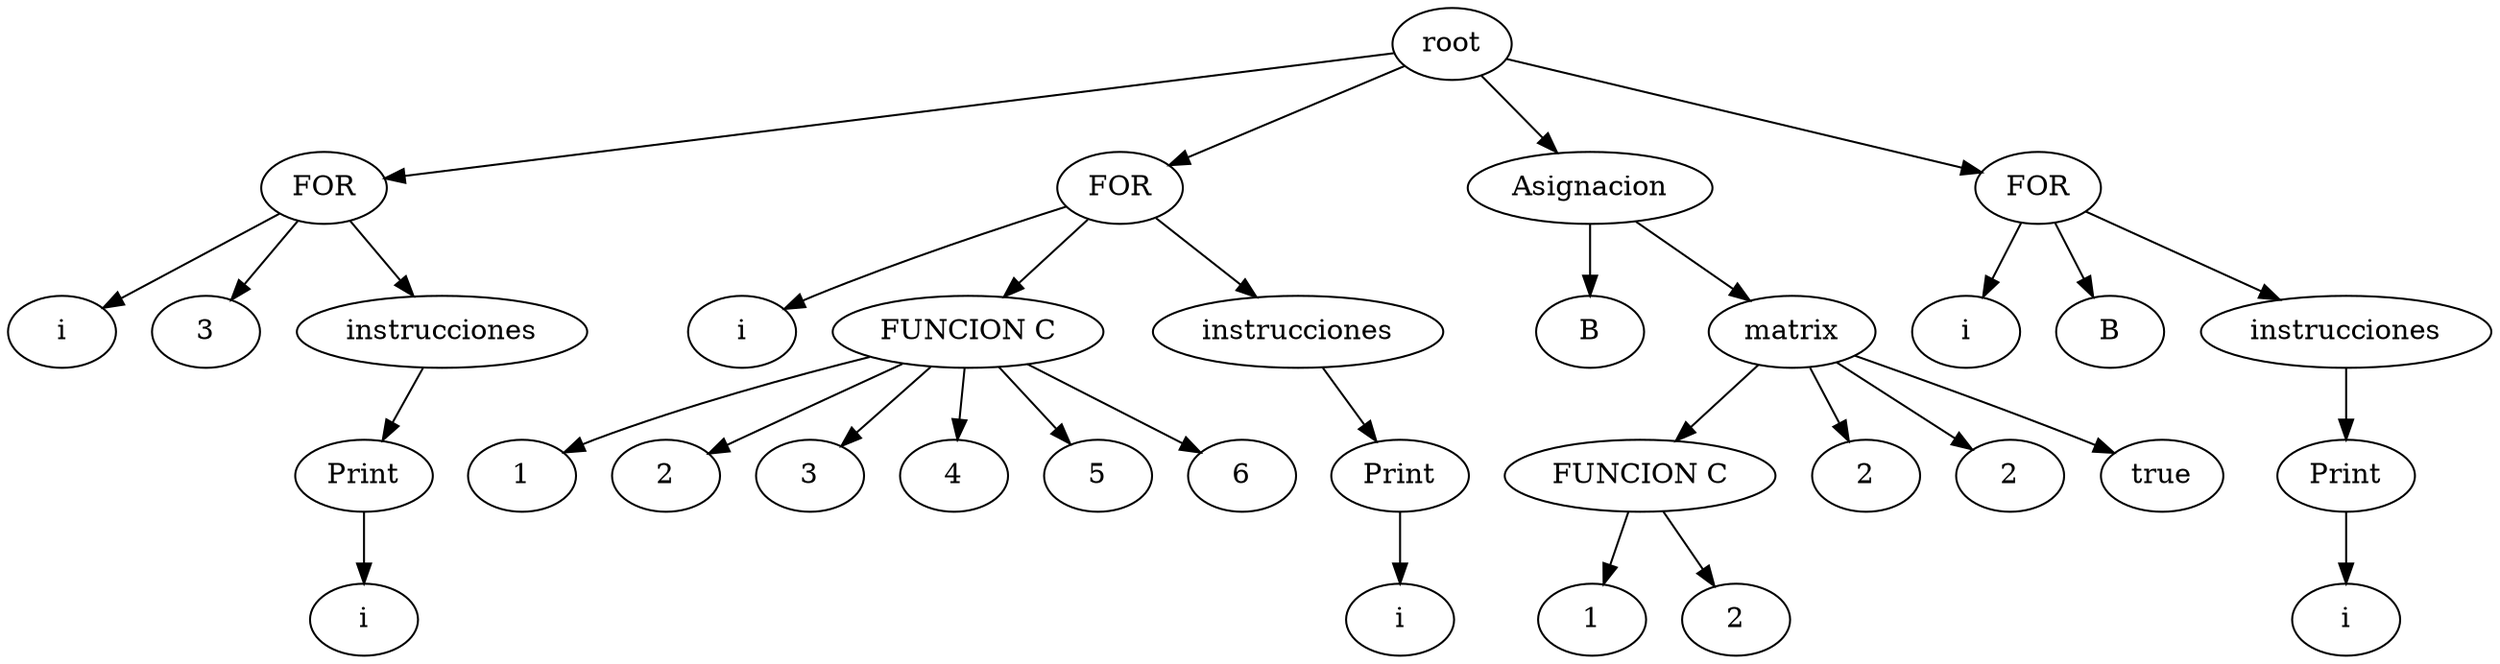 digraph G{
rankir=TD;
34 [label = "root"];
1 [label = "i"];
6 [label = "FOR"];
6 -> 1;
2 [label = "3"];
6 [label = "FOR"];
6 -> 2;
5[label = "instrucciones"];
3 [label = "i"];
4 [label = "Print"];
4 -> 3;
5 -> 4;
6 [label = "FOR"];
6 -> 5;
7 [label = "i"];
18 [label = "FOR"];
18 -> 7;
14[label = "FUNCION C"];
8 [label = "1"];
9 [label = "2"];
10 [label = "3"];
11 [label = "4"];
12 [label = "5"];
13 [label = "6"];
14 -> 8;
14 -> 9;
14 -> 10;
14 -> 11;
14 -> 12;
14 -> 13;
18 [label = "FOR"];
18 -> 14;
17[label = "instrucciones"];
15 [label = "i"];
16 [label = "Print"];
16 -> 15;
17 -> 16;
18 [label = "FOR"];
18 -> 17;
26 [label = "B"];
27 [label = "Asignacion"];
27 -> 26;
25[label = "matrix"];
21[label = "FUNCION C"];
19 [label = "1"];
20 [label = "2"];
21 -> 19;
21 -> 20;
22 [label = "2"];
23 [label = "2"];
24 [label = "true"];
25 -> 21;
25 -> 22;
25 -> 23;
25 -> 24;
27 [label = "Asignacion"];
27 -> 25;
28 [label = "i"];
33 [label = "FOR"];
33 -> 28;
29 [label = "B"];
33 [label = "FOR"];
33 -> 29;
32[label = "instrucciones"];
30 [label = "i"];
31 [label = "Print"];
31 -> 30;
32 -> 31;
33 [label = "FOR"];
33 -> 32;
34 -> 6;
34 -> 18;
34 -> 27;
34 -> 33;

}